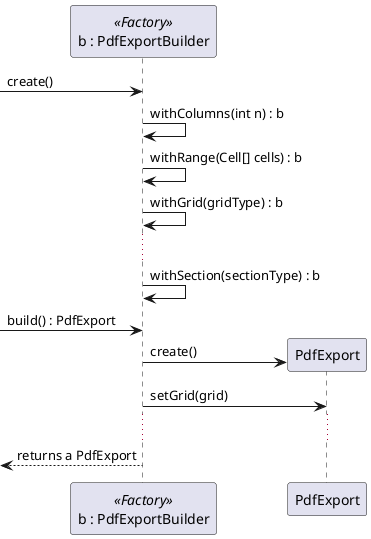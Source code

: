 @startuml PdfExportBuilder_SD.png

participant "b : PdfExportBuilder" as builder <<Factory>>
participant PdfExport as pdf <<<Entity>>

create builder
-> builder : create()
builder -> builder : withColumns(int n) : b
builder -> builder : withRange(Cell[] cells) : b
builder -> builder : withGrid(gridType) : b
...
builder -> builder : withSection(sectionType) : b
-> builder : build() : PdfExport
create pdf
builder -> pdf : create()
builder -> pdf : setGrid(grid)
...
<-- builder : returns a PdfExport

@enduml